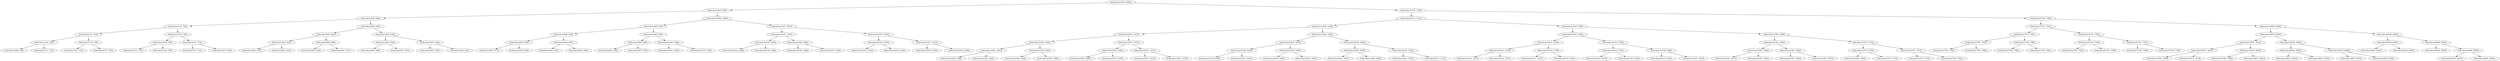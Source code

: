 digraph G{
567892970 [label="Node{data=[2259, 2259]}"]
567892970 -> 658687136
658687136 [label="Node{data=[836, 836]}"]
658687136 -> 750410491
750410491 [label="Node{data=[820, 820]}"]
750410491 -> 326238843
326238843 [label="Node{data=[726, 726]}"]
326238843 -> 2015305204
2015305204 [label="Node{data=[722, 722]}"]
2015305204 -> 1237950867
1237950867 [label="Node{data=[720, 720]}"]
1237950867 -> 928663507
928663507 [label="Node{data=[698, 698]}"]
1237950867 -> 876145305
876145305 [label="Node{data=[721, 721]}"]
2015305204 -> 885567831
885567831 [label="Node{data=[724, 724]}"]
885567831 -> 805919588
805919588 [label="Node{data=[723, 723]}"]
885567831 -> 1426650729
1426650729 [label="Node{data=[725, 725]}"]
326238843 -> 639083123
639083123 [label="Node{data=[730, 730]}"]
639083123 -> 1470430703
1470430703 [label="Node{data=[728, 728]}"]
1470430703 -> 764173828
764173828 [label="Node{data=[727, 727]}"]
1470430703 -> 1067798114
1067798114 [label="Node{data=[729, 729]}"]
639083123 -> 616200159
616200159 [label="Node{data=[775, 775]}"]
616200159 -> 1417788706
1417788706 [label="Node{data=[731, 731]}"]
616200159 -> 456308168
456308168 [label="Node{data=[819, 819]}"]
750410491 -> 250687122
250687122 [label="Node{data=[828, 828]}"]
250687122 -> 2030220316
2030220316 [label="Node{data=[824, 824]}"]
2030220316 -> 540245683
540245683 [label="Node{data=[822, 822]}"]
540245683 -> 782308232
782308232 [label="Node{data=[821, 821]}"]
540245683 -> 690171248
690171248 [label="Node{data=[823, 823]}"]
2030220316 -> 1173216796
1173216796 [label="Node{data=[826, 826]}"]
1173216796 -> 2123429620
2123429620 [label="Node{data=[825, 825]}"]
1173216796 -> 1485539325
1485539325 [label="Node{data=[827, 827]}"]
250687122 -> 1760786737
1760786737 [label="Node{data=[832, 832]}"]
1760786737 -> 1137002253
1137002253 [label="Node{data=[830, 830]}"]
1137002253 -> 983248599
983248599 [label="Node{data=[829, 829]}"]
1137002253 -> 1051451926
1051451926 [label="Node{data=[831, 831]}"]
1760786737 -> 1306668547
1306668547 [label="Node{data=[834, 834]}"]
1306668547 -> 620164509
620164509 [label="Node{data=[833, 833]}"]
1306668547 -> 1199086146
1199086146 [label="Node{data=[835, 835]}"]
658687136 -> 648178665
648178665 [label="Node{data=[1868, 1868]}"]
648178665 -> 2053954312
2053954312 [label="Node{data=[844, 844]}"]
2053954312 -> 1764066245
1764066245 [label="Node{data=[840, 840]}"]
1764066245 -> 1787608617
1787608617 [label="Node{data=[838, 838]}"]
1787608617 -> 1606712754
1606712754 [label="Node{data=[837, 837]}"]
1787608617 -> 1139562969
1139562969 [label="Node{data=[839, 839]}"]
1764066245 -> 101896650
101896650 [label="Node{data=[842, 842]}"]
101896650 -> 165698263
165698263 [label="Node{data=[841, 841]}"]
101896650 -> 1974833076
1974833076 [label="Node{data=[843, 843]}"]
2053954312 -> 1412833866
1412833866 [label="Node{data=[885, 885]}"]
1412833866 -> 1144665479
1144665479 [label="Node{data=[846, 846]}"]
1144665479 -> 1334311221
1334311221 [label="Node{data=[845, 845]}"]
1144665479 -> 370546526
370546526 [label="Node{data=[872, 872]}"]
1412833866 -> 1943487396
1943487396 [label="Node{data=[1046, 1046]}"]
1943487396 -> 1716831828
1716831828 [label="Node{data=[1042, 1042]}"]
1943487396 -> 376096250
376096250 [label="Node{data=[1538, 1538]}"]
648178665 -> 811637902
811637902 [label="Node{data=[2251, 2251]}"]
811637902 -> 2044932933
2044932933 [label="Node{data=[2247, 2247]}"]
2044932933 -> 969227339
969227339 [label="Node{data=[2245, 2245]}"]
969227339 -> 2034264988
2034264988 [label="Node{data=[2244, 2244]}"]
969227339 -> 1307581654
1307581654 [label="Node{data=[2246, 2246]}"]
2044932933 -> 770271030
770271030 [label="Node{data=[2249, 2249]}"]
770271030 -> 1037971876
1037971876 [label="Node{data=[2248, 2248]}"]
770271030 -> 1194897672
1194897672 [label="Node{data=[2250, 2250]}"]
811637902 -> 174261141
174261141 [label="Node{data=[2255, 2255]}"]
174261141 -> 1817511224
1817511224 [label="Node{data=[2253, 2253]}"]
1817511224 -> 541743623
541743623 [label="Node{data=[2252, 2252]}"]
1817511224 -> 578293751
578293751 [label="Node{data=[2254, 2254]}"]
174261141 -> 806739846
806739846 [label="Node{data=[2257, 2257]}"]
806739846 -> 1949130873
1949130873 [label="Node{data=[2256, 2256]}"]
806739846 -> 105223833
105223833 [label="Node{data=[2258, 2258]}"]
567892970 -> 1688221201
1688221201 [label="Node{data=[7783, 7783]}"]
1688221201 -> 2060926188
2060926188 [label="Node{data=[3312, 3312]}"]
2060926188 -> 1709614439
1709614439 [label="Node{data=[3238, 3238]}"]
1709614439 -> 1337792028
1337792028 [label="Node{data=[2267, 2267]}"]
1337792028 -> 717795652
717795652 [label="Node{data=[2263, 2263]}"]
717795652 -> 1773918381
1773918381 [label="Node{data=[2261, 2261]}"]
1773918381 -> 967214432
967214432 [label="Node{data=[2260, 2260]}"]
1773918381 -> 504129982
504129982 [label="Node{data=[2262, 2262]}"]
717795652 -> 1898035626
1898035626 [label="Node{data=[2265, 2265]}"]
1898035626 -> 1189640595
1189640595 [label="Node{data=[2264, 2264]}"]
1898035626 -> 1273522603
1273522603 [label="Node{data=[2266, 2266]}"]
1337792028 -> 919910641
919910641 [label="Node{data=[2507, 2507]}"]
919910641 -> 1246018408
1246018408 [label="Node{data=[2269, 2269]}"]
1246018408 -> 1340438354
1340438354 [label="Node{data=[2268, 2268]}"]
1246018408 -> 1195964980
1195964980 [label="Node{data=[2270, 2270]}"]
919910641 -> 1422442780
1422442780 [label="Node{data=[3231, 3231]}"]
1422442780 -> 993570582
993570582 [label="Node{data=[3013, 3013]}"]
1422442780 -> 1602425028
1602425028 [label="Node{data=[3237, 3237]}"]
1709614439 -> 1603979354
1603979354 [label="Node{data=[3246, 3246]}"]
1603979354 -> 1296573076
1296573076 [label="Node{data=[3242, 3242]}"]
1296573076 -> 871789620
871789620 [label="Node{data=[3240, 3240]}"]
871789620 -> 1949587390
1949587390 [label="Node{data=[3239, 3239]}"]
871789620 -> 2103810426
2103810426 [label="Node{data=[3241, 3241]}"]
1296573076 -> 1899321536
1899321536 [label="Node{data=[3244, 3244]}"]
1899321536 -> 1902298374
1902298374 [label="Node{data=[3243, 3243]}"]
1899321536 -> 658371891
658371891 [label="Node{data=[3245, 3245]}"]
1603979354 -> 1984042727
1984042727 [label="Node{data=[3250, 3250]}"]
1984042727 -> 770352055
770352055 [label="Node{data=[3248, 3248]}"]
770352055 -> 1246169593
1246169593 [label="Node{data=[3247, 3247]}"]
770352055 -> 35387887
35387887 [label="Node{data=[3249, 3249]}"]
1984042727 -> 1678258789
1678258789 [label="Node{data=[3310, 3310]}"]
1678258789 -> 470274632
470274632 [label="Node{data=[3251, 3251]}"]
1678258789 -> 1853688048
1853688048 [label="Node{data=[3311, 3311]}"]
2060926188 -> 871645265
871645265 [label="Node{data=[3328, 3328]}"]
871645265 -> 374003536
374003536 [label="Node{data=[3320, 3320]}"]
374003536 -> 880656963
880656963 [label="Node{data=[3316, 3316]}"]
880656963 -> 843151028
843151028 [label="Node{data=[3314, 3314]}"]
843151028 -> 598101605
598101605 [label="Node{data=[3313, 3313]}"]
843151028 -> 1670835478
1670835478 [label="Node{data=[3315, 3315]}"]
880656963 -> 958612733
958612733 [label="Node{data=[3318, 3318]}"]
958612733 -> 15622587
15622587 [label="Node{data=[3317, 3317]}"]
958612733 -> 288019109
288019109 [label="Node{data=[3319, 3319]}"]
374003536 -> 1166046155
1166046155 [label="Node{data=[3324, 3324]}"]
1166046155 -> 1722274602
1722274602 [label="Node{data=[3322, 3322]}"]
1722274602 -> 355960316
355960316 [label="Node{data=[3321, 3321]}"]
1722274602 -> 1389347333
1389347333 [label="Node{data=[3323, 3323]}"]
1166046155 -> 345505212
345505212 [label="Node{data=[3326, 3326]}"]
345505212 -> 1290879623
1290879623 [label="Node{data=[3325, 3325]}"]
345505212 -> 1698707072
1698707072 [label="Node{data=[3327, 3327]}"]
871645265 -> 1236475847
1236475847 [label="Node{data=[3368, 3368]}"]
1236475847 -> 1650614608
1650614608 [label="Node{data=[3364, 3364]}"]
1650614608 -> 608301793
608301793 [label="Node{data=[3362, 3362]}"]
608301793 -> 1079059679
1079059679 [label="Node{data=[3361, 3361]}"]
608301793 -> 290276917
290276917 [label="Node{data=[3363, 3363]}"]
1650614608 -> 1616170413
1616170413 [label="Node{data=[3366, 3366]}"]
1616170413 -> 1261039036
1261039036 [label="Node{data=[3365, 3365]}"]
1616170413 -> 43474906
43474906 [label="Node{data=[3367, 3367]}"]
1236475847 -> 2039532883
2039532883 [label="Node{data=[3372, 3372]}"]
2039532883 -> 1064263273
1064263273 [label="Node{data=[3370, 3370]}"]
1064263273 -> 1001324597
1001324597 [label="Node{data=[3369, 3369]}"]
1064263273 -> 58646805
58646805 [label="Node{data=[3371, 3371]}"]
2039532883 -> 2088459900
2088459900 [label="Node{data=[3377, 3377]}"]
2088459900 -> 958585740
958585740 [label="Node{data=[3373, 3373]}"]
2088459900 -> 2060438069
2060438069 [label="Node{data=[7782, 7782]}"]
1688221201 -> 248375856
248375856 [label="Node{data=[7799, 7799]}"]
248375856 -> 686017835
686017835 [label="Node{data=[7791, 7791]}"]
686017835 -> 129142016
129142016 [label="Node{data=[7787, 7787]}"]
129142016 -> 61366689
61366689 [label="Node{data=[7785, 7785]}"]
61366689 -> 1658165134
1658165134 [label="Node{data=[7784, 7784]}"]
61366689 -> 1416205418
1416205418 [label="Node{data=[7786, 7786]}"]
129142016 -> 1201723754
1201723754 [label="Node{data=[7789, 7789]}"]
1201723754 -> 121965910
121965910 [label="Node{data=[7788, 7788]}"]
1201723754 -> 1231197143
1231197143 [label="Node{data=[7790, 7790]}"]
686017835 -> 1362134101
1362134101 [label="Node{data=[7795, 7795]}"]
1362134101 -> 278555792
278555792 [label="Node{data=[7793, 7793]}"]
278555792 -> 1058729064
1058729064 [label="Node{data=[7792, 7792]}"]
278555792 -> 1648049271
1648049271 [label="Node{data=[7794, 7794]}"]
1362134101 -> 939269705
939269705 [label="Node{data=[7797, 7797]}"]
939269705 -> 1950419658
1950419658 [label="Node{data=[7796, 7796]}"]
939269705 -> 483447174
483447174 [label="Node{data=[7798, 7798]}"]
248375856 -> 657694447
657694447 [label="Node{data=[8040, 8040]}"]
657694447 -> 1894437398
1894437398 [label="Node{data=[8032, 8032]}"]
1894437398 -> 209818011
209818011 [label="Node{data=[7951, 7951]}"]
209818011 -> 382152044
382152044 [label="Node{data=[7801, 7801]}"]
382152044 -> 758648253
758648253 [label="Node{data=[7800, 7800]}"]
382152044 -> 191107182
191107182 [label="Node{data=[7910, 7910]}"]
209818011 -> 191452624
191452624 [label="Node{data=[8030, 8030]}"]
191452624 -> 619361692
619361692 [label="Node{data=[7984, 7984]}"]
191452624 -> 1230111065
1230111065 [label="Node{data=[8031, 8031]}"]
1894437398 -> 1654562685
1654562685 [label="Node{data=[8036, 8036]}"]
1654562685 -> 588812587
588812587 [label="Node{data=[8034, 8034]}"]
588812587 -> 1378850433
1378850433 [label="Node{data=[8033, 8033]}"]
588812587 -> 187571540
187571540 [label="Node{data=[8035, 8035]}"]
1654562685 -> 492641851
492641851 [label="Node{data=[8038, 8038]}"]
492641851 -> 2058048882
2058048882 [label="Node{data=[8037, 8037]}"]
492641851 -> 1419661112
1419661112 [label="Node{data=[8039, 8039]}"]
657694447 -> 799095874
799095874 [label="Node{data=[8044, 8044]}"]
799095874 -> 1517830987
1517830987 [label="Node{data=[8042, 8042]}"]
1517830987 -> 2061016499
2061016499 [label="Node{data=[8041, 8041]}"]
1517830987 -> 1553594975
1553594975 [label="Node{data=[8043, 8043]}"]
799095874 -> 2054983330
2054983330 [label="Node{data=[8046, 8046]}"]
2054983330 -> 1644624061
1644624061 [label="Node{data=[8045, 8045]}"]
2054983330 -> 1552794699
1552794699 [label="Node{data=[8048, 8048]}"]
1552794699 -> 1339397767
1339397767 [label="Node{data=[8047, 8047]}"]
1552794699 -> 1363286081
1363286081 [label="Node{data=[8082, 8082]}"]
}